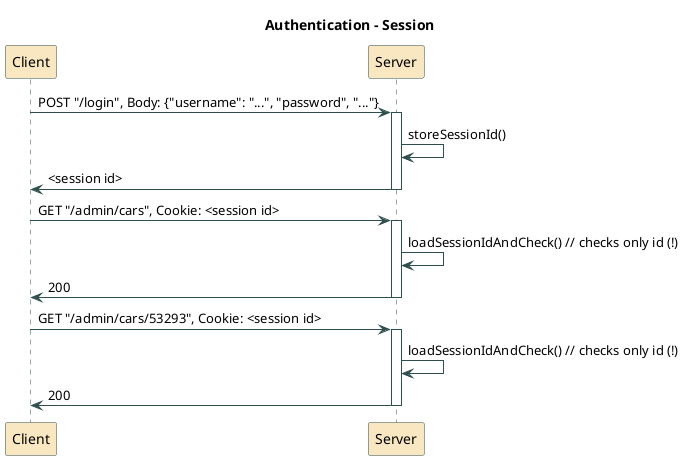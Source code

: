 @startuml

title
Authentication - Session
end title

skinparam sequence {
	BackgroundColor STRATEGY
	ParticipantBackgroundColor STRATEGY
	ArrowColor DarkSlateGray
	BorderColor DarkSlateGray
	LifeLineBorderColor DarkSlateGray
	ParticipantBorderColor DarkSlateGray
}

Client -> Server: POST "/login", Body: {"username": "...", "password", "..."}
activate Server
Server -> Server: storeSessionId()
Server -> Client: <session id>
deactivate Server

Client -> Server: GET "/admin/cars", Cookie: <session id>
activate Server
Server -> Server: loadSessionIdAndCheck() // checks only id (!)
Server -> Client: 200
deactivate Server

Client -> Server: GET "/admin/cars/53293", Cookie: <session id>
activate Server
Server -> Server: loadSessionIdAndCheck() // checks only id (!)
Server -> Client: 200
deactivate Server

@enduml